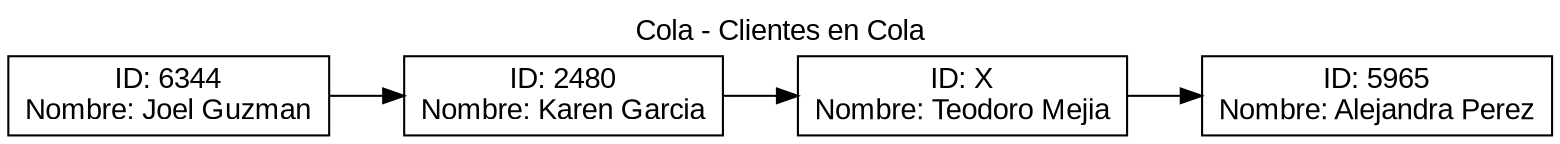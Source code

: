 digraph G {
fontname="Arial"
label="Cola - Clientes en Cola"
labelloc = t
rankdir=LR;
node[shape="box" fontname="Arial"];
nodo_0 [label="ID: 6344\nNombre: Joel Guzman"];
nodo_1 [label="ID: 2480\nNombre: Karen Garcia"];
nodo_2 [label="ID: X\nNombre: Teodoro Mejia"];
nodo_3 [label="ID: 5965\nNombre: Alejandra Perez"];
nodo_0 -> nodo_1 -> nodo_2 -> nodo_3;
}
